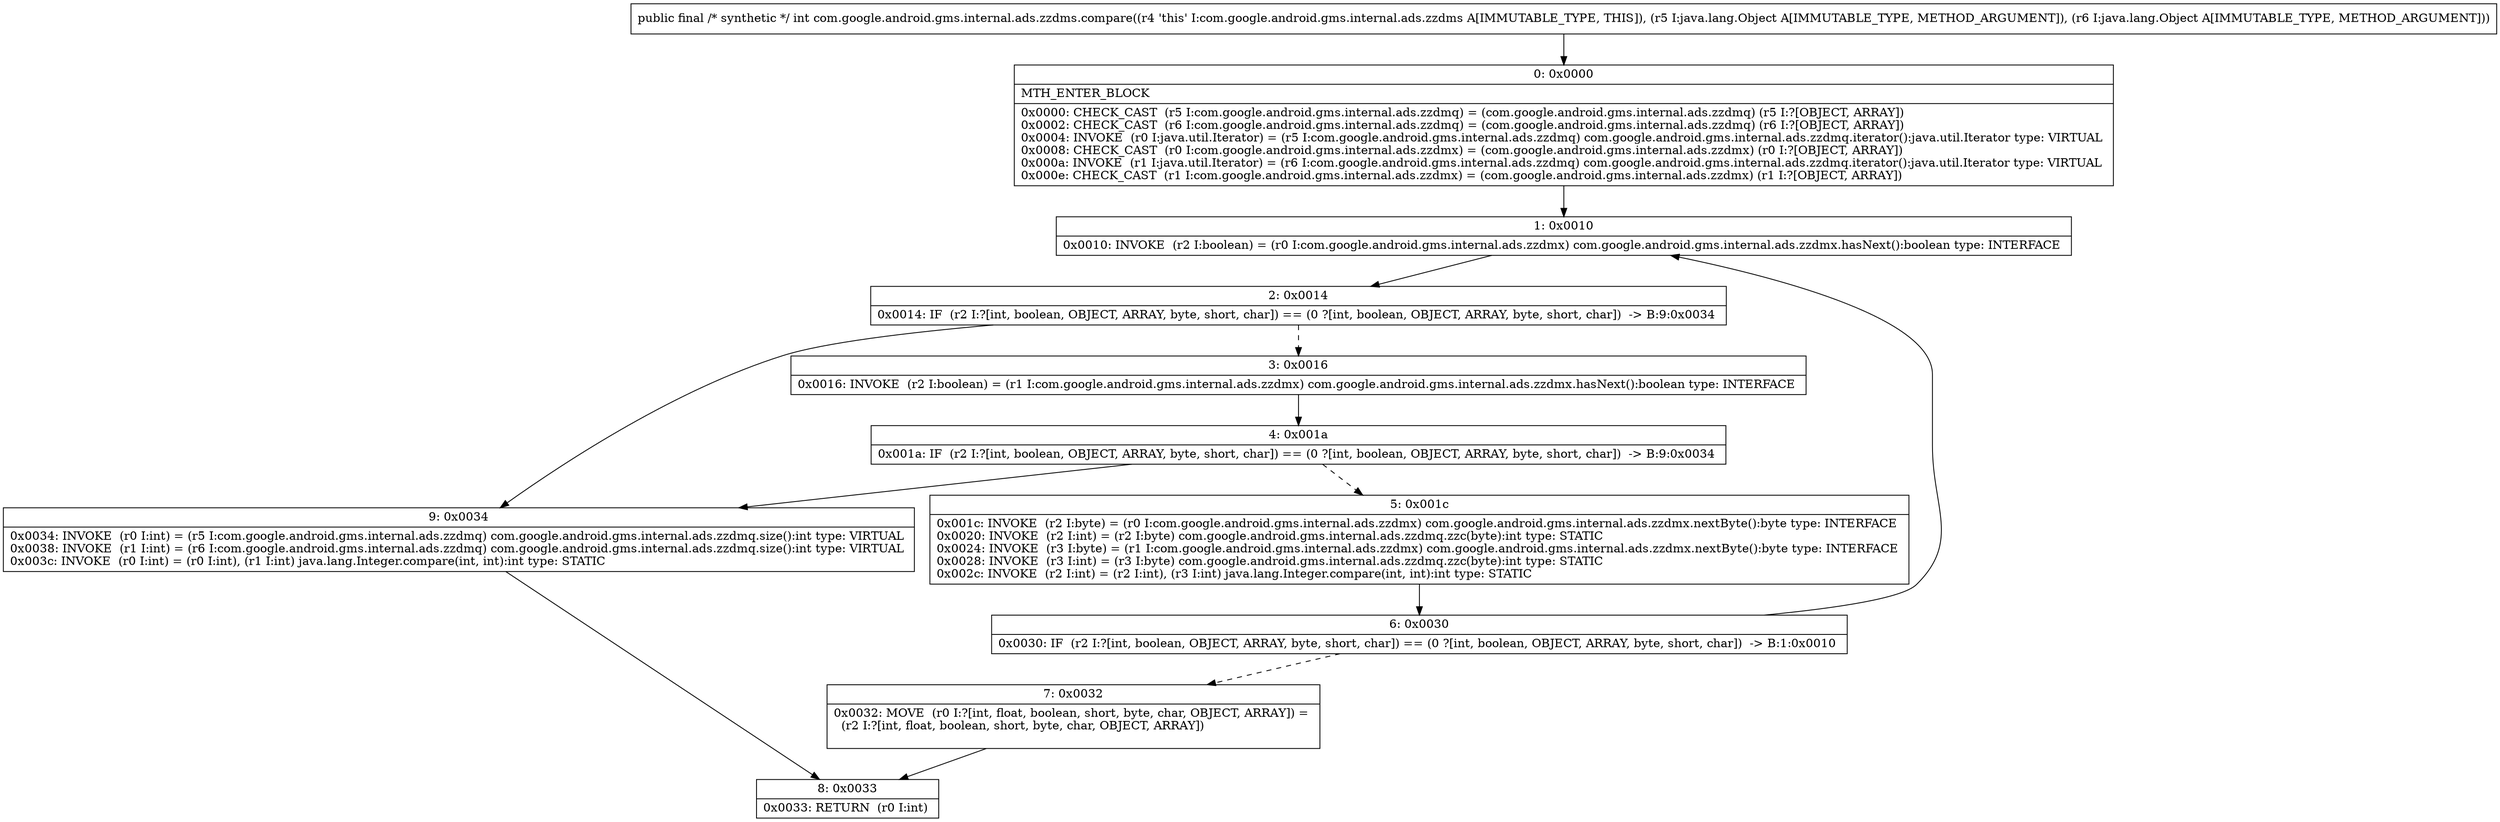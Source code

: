 digraph "CFG forcom.google.android.gms.internal.ads.zzdms.compare(Ljava\/lang\/Object;Ljava\/lang\/Object;)I" {
Node_0 [shape=record,label="{0\:\ 0x0000|MTH_ENTER_BLOCK\l|0x0000: CHECK_CAST  (r5 I:com.google.android.gms.internal.ads.zzdmq) = (com.google.android.gms.internal.ads.zzdmq) (r5 I:?[OBJECT, ARRAY]) \l0x0002: CHECK_CAST  (r6 I:com.google.android.gms.internal.ads.zzdmq) = (com.google.android.gms.internal.ads.zzdmq) (r6 I:?[OBJECT, ARRAY]) \l0x0004: INVOKE  (r0 I:java.util.Iterator) = (r5 I:com.google.android.gms.internal.ads.zzdmq) com.google.android.gms.internal.ads.zzdmq.iterator():java.util.Iterator type: VIRTUAL \l0x0008: CHECK_CAST  (r0 I:com.google.android.gms.internal.ads.zzdmx) = (com.google.android.gms.internal.ads.zzdmx) (r0 I:?[OBJECT, ARRAY]) \l0x000a: INVOKE  (r1 I:java.util.Iterator) = (r6 I:com.google.android.gms.internal.ads.zzdmq) com.google.android.gms.internal.ads.zzdmq.iterator():java.util.Iterator type: VIRTUAL \l0x000e: CHECK_CAST  (r1 I:com.google.android.gms.internal.ads.zzdmx) = (com.google.android.gms.internal.ads.zzdmx) (r1 I:?[OBJECT, ARRAY]) \l}"];
Node_1 [shape=record,label="{1\:\ 0x0010|0x0010: INVOKE  (r2 I:boolean) = (r0 I:com.google.android.gms.internal.ads.zzdmx) com.google.android.gms.internal.ads.zzdmx.hasNext():boolean type: INTERFACE \l}"];
Node_2 [shape=record,label="{2\:\ 0x0014|0x0014: IF  (r2 I:?[int, boolean, OBJECT, ARRAY, byte, short, char]) == (0 ?[int, boolean, OBJECT, ARRAY, byte, short, char])  \-\> B:9:0x0034 \l}"];
Node_3 [shape=record,label="{3\:\ 0x0016|0x0016: INVOKE  (r2 I:boolean) = (r1 I:com.google.android.gms.internal.ads.zzdmx) com.google.android.gms.internal.ads.zzdmx.hasNext():boolean type: INTERFACE \l}"];
Node_4 [shape=record,label="{4\:\ 0x001a|0x001a: IF  (r2 I:?[int, boolean, OBJECT, ARRAY, byte, short, char]) == (0 ?[int, boolean, OBJECT, ARRAY, byte, short, char])  \-\> B:9:0x0034 \l}"];
Node_5 [shape=record,label="{5\:\ 0x001c|0x001c: INVOKE  (r2 I:byte) = (r0 I:com.google.android.gms.internal.ads.zzdmx) com.google.android.gms.internal.ads.zzdmx.nextByte():byte type: INTERFACE \l0x0020: INVOKE  (r2 I:int) = (r2 I:byte) com.google.android.gms.internal.ads.zzdmq.zzc(byte):int type: STATIC \l0x0024: INVOKE  (r3 I:byte) = (r1 I:com.google.android.gms.internal.ads.zzdmx) com.google.android.gms.internal.ads.zzdmx.nextByte():byte type: INTERFACE \l0x0028: INVOKE  (r3 I:int) = (r3 I:byte) com.google.android.gms.internal.ads.zzdmq.zzc(byte):int type: STATIC \l0x002c: INVOKE  (r2 I:int) = (r2 I:int), (r3 I:int) java.lang.Integer.compare(int, int):int type: STATIC \l}"];
Node_6 [shape=record,label="{6\:\ 0x0030|0x0030: IF  (r2 I:?[int, boolean, OBJECT, ARRAY, byte, short, char]) == (0 ?[int, boolean, OBJECT, ARRAY, byte, short, char])  \-\> B:1:0x0010 \l}"];
Node_7 [shape=record,label="{7\:\ 0x0032|0x0032: MOVE  (r0 I:?[int, float, boolean, short, byte, char, OBJECT, ARRAY]) = \l  (r2 I:?[int, float, boolean, short, byte, char, OBJECT, ARRAY])\l \l}"];
Node_8 [shape=record,label="{8\:\ 0x0033|0x0033: RETURN  (r0 I:int) \l}"];
Node_9 [shape=record,label="{9\:\ 0x0034|0x0034: INVOKE  (r0 I:int) = (r5 I:com.google.android.gms.internal.ads.zzdmq) com.google.android.gms.internal.ads.zzdmq.size():int type: VIRTUAL \l0x0038: INVOKE  (r1 I:int) = (r6 I:com.google.android.gms.internal.ads.zzdmq) com.google.android.gms.internal.ads.zzdmq.size():int type: VIRTUAL \l0x003c: INVOKE  (r0 I:int) = (r0 I:int), (r1 I:int) java.lang.Integer.compare(int, int):int type: STATIC \l}"];
MethodNode[shape=record,label="{public final \/* synthetic *\/ int com.google.android.gms.internal.ads.zzdms.compare((r4 'this' I:com.google.android.gms.internal.ads.zzdms A[IMMUTABLE_TYPE, THIS]), (r5 I:java.lang.Object A[IMMUTABLE_TYPE, METHOD_ARGUMENT]), (r6 I:java.lang.Object A[IMMUTABLE_TYPE, METHOD_ARGUMENT])) }"];
MethodNode -> Node_0;
Node_0 -> Node_1;
Node_1 -> Node_2;
Node_2 -> Node_3[style=dashed];
Node_2 -> Node_9;
Node_3 -> Node_4;
Node_4 -> Node_5[style=dashed];
Node_4 -> Node_9;
Node_5 -> Node_6;
Node_6 -> Node_1;
Node_6 -> Node_7[style=dashed];
Node_7 -> Node_8;
Node_9 -> Node_8;
}


